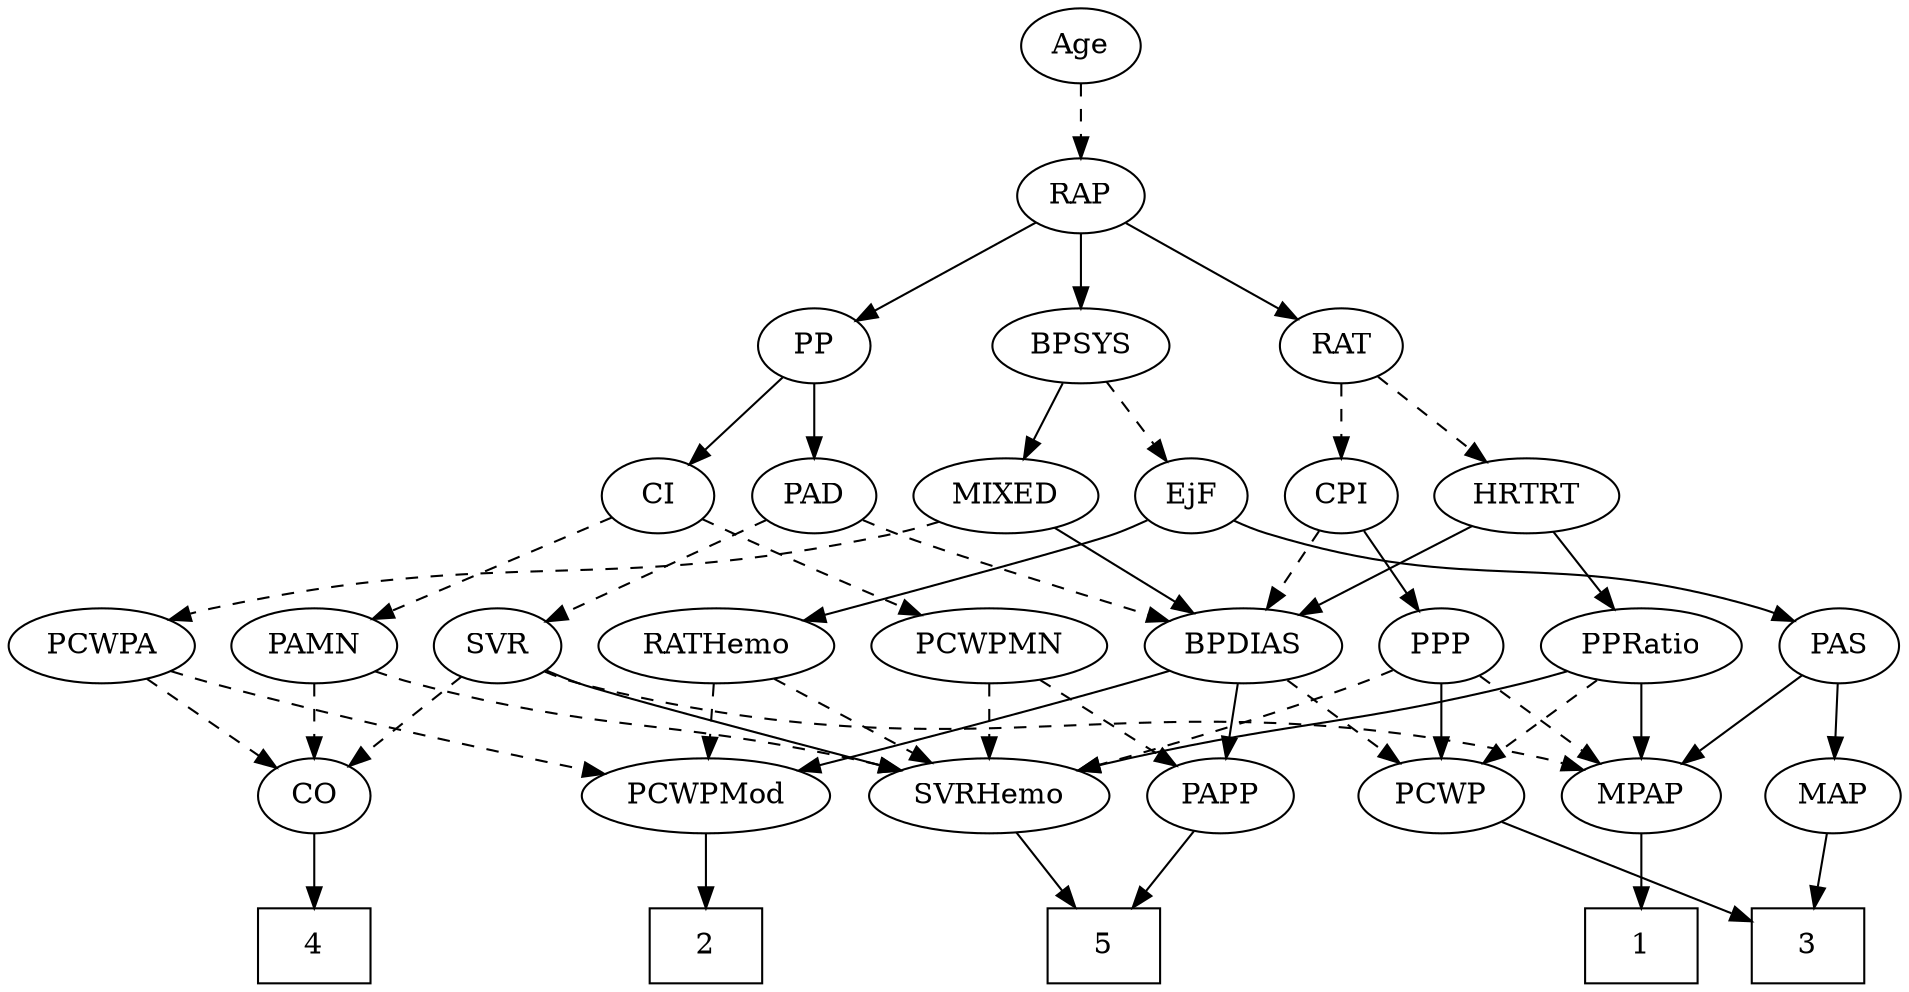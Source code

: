 strict digraph {
	graph [bb="0,0,828.14,468"];
	node [label="\N"];
	1	[height=0.5,
		pos="713.6,18",
		shape=box,
		width=0.75];
	2	[height=0.5,
		pos="311.6,18",
		shape=box,
		width=0.75];
	3	[height=0.5,
		pos="791.6,18",
		shape=box,
		width=0.75];
	4	[height=0.5,
		pos="137.6,18",
		shape=box,
		width=0.75];
	5	[height=0.5,
		pos="481.6,18",
		shape=box,
		width=0.75];
	Age	[height=0.5,
		pos="464.6,450",
		width=0.75];
	RAP	[height=0.5,
		pos="464.6,378",
		width=0.77632];
	Age -> RAP	[pos="e,464.6,396.1 464.6,431.7 464.6,423.98 464.6,414.71 464.6,406.11",
		style=dashed];
	EjF	[height=0.5,
		pos="512.6,234",
		width=0.75];
	PAS	[height=0.5,
		pos="798.6,162",
		width=0.75];
	EjF -> PAS	[pos="e,778.05,173.89 533.15,222.11 538.1,219.82 543.45,217.61 548.6,216 640.62,187.14 670.57,208.86 762.6,180 764.53,179.39 766.48,178.71 \
768.44,177.96",
		style=solid];
	RATHemo	[height=0.5,
		pos="314.6,162",
		width=1.3721];
	EjF -> RATHemo	[pos="e,352.06,173.8 491.47,222.49 486.63,220.23 481.48,217.94 476.6,216 438.6,200.88 394.41,186.64 361.79,176.73",
		style=solid];
	BPSYS	[height=0.5,
		pos="464.6,306",
		width=1.0471];
	RAP -> BPSYS	[pos="e,464.6,324.1 464.6,359.7 464.6,351.98 464.6,342.71 464.6,334.11",
		style=solid];
	RAT	[height=0.5,
		pos="584.6,306",
		width=0.75827];
	RAP -> RAT	[pos="e,564.84,318.52 484.68,365.28 504.18,353.91 533.97,336.53 555.96,323.71",
		style=solid];
	PP	[height=0.5,
		pos="340.6,306",
		width=0.75];
	RAP -> PP	[pos="e,360.69,318.34 444.12,365.44 423.81,353.97 392.49,336.29 369.61,323.38",
		style=solid];
	MIXED	[height=0.5,
		pos="427.6,234",
		width=1.1193];
	PCWPA	[height=0.5,
		pos="41.596,162",
		width=1.1555];
	MIXED -> PCWPA	[pos="e,72.335,174.33 398.09,221.65 391.73,219.52 385,217.5 378.6,216 253.84,186.85 217.52,208.39 92.596,180 89.171,179.22 85.65,178.3 \
82.136,177.31",
		style=dashed];
	BPDIAS	[height=0.5,
		pos="541.6,162",
		width=1.1735];
	MIXED -> BPDIAS	[pos="e,518.45,177.21 450.39,219 467.44,208.53 490.98,194.08 509.87,182.48",
		style=solid];
	MPAP	[height=0.5,
		pos="713.6,90",
		width=0.97491];
	MPAP -> 1	[pos="e,713.6,36.104 713.6,71.697 713.6,63.983 713.6,54.712 713.6,46.112",
		style=solid];
	BPSYS -> EjF	[pos="e,501.85,250.67 475.73,288.76 481.75,279.98 489.31,268.96 496.01,259.19",
		style=dashed];
	BPSYS -> MIXED	[pos="e,436.56,251.96 455.83,288.41 451.51,280.25 446.21,270.22 441.37,261.07",
		style=solid];
	PAD	[height=0.5,
		pos="340.6,234",
		width=0.79437];
	SVR	[height=0.5,
		pos="219.6,162",
		width=0.77632];
	PAD -> SVR	[pos="e,239.92,174.75 320.34,221.28 300.71,209.93 270.73,192.58 248.58,179.77",
		style=dashed];
	PAD -> BPDIAS	[pos="e,509.51,173.75 362.93,222.52 368.03,220.26 373.47,217.96 378.6,216 427.42,197.3 440.91,196.27 490.6,180 493.66,179 496.82,177.96 \
500,176.91",
		style=dashed];
	CO	[height=0.5,
		pos="137.6,90",
		width=0.75];
	CO -> 4	[pos="e,137.6,36.104 137.6,71.697 137.6,63.983 137.6,54.712 137.6,46.112",
		style=solid];
	PAS -> MPAP	[pos="e,731.4,105.66 782.21,147.5 770.03,137.47 753.18,123.6 739.23,112.11",
		style=solid];
	MAP	[height=0.5,
		pos="797.6,90",
		width=0.84854];
	PAS -> MAP	[pos="e,797.84,108.1 798.35,143.7 798.24,135.98 798.11,126.71 797.98,118.11",
		style=solid];
	PAMN	[height=0.5,
		pos="137.6,162",
		width=1.011];
	PAMN -> CO	[pos="e,137.6,108.1 137.6,143.7 137.6,135.98 137.6,126.71 137.6,118.11",
		style=dashed];
	SVRHemo	[height=0.5,
		pos="431.6,90",
		width=1.3902];
	PAMN -> SVRHemo	[pos="e,394.6,102.23 164.95,149.8 170.72,147.69 176.81,145.63 182.6,144 265.33,120.73 288.99,127.92 372.6,108 376.62,107.04 380.78,105.98 \
384.94,104.88",
		style=dashed];
	PCWPMod	[height=0.5,
		pos="311.6,90",
		width=1.4443];
	RATHemo -> PCWPMod	[pos="e,312.33,108.1 313.85,143.7 313.52,135.98 313.13,126.71 312.76,118.11",
		style=dashed];
	RATHemo -> SVRHemo	[pos="e,406.7,105.9 339.12,146.33 356.17,136.13 379.1,122.41 397.87,111.18",
		style=dashed];
	CPI	[height=0.5,
		pos="584.6,234",
		width=0.75];
	CPI -> BPDIAS	[pos="e,551.91,179.8 574.84,217.12 569.66,208.68 563.16,198.1 557.29,188.55",
		style=dashed];
	PPP	[height=0.5,
		pos="628.6,162",
		width=0.75];
	CPI -> PPP	[pos="e,618.65,178.82 594.58,217.12 600.09,208.34 607.06,197.26 613.25,187.42",
		style=solid];
	RAT -> CPI	[pos="e,584.6,252.1 584.6,287.7 584.6,279.98 584.6,270.71 584.6,262.11",
		style=dashed];
	HRTRT	[height=0.5,
		pos="669.6,234",
		width=1.1013];
	RAT -> HRTRT	[pos="e,651.19,250.16 600.99,291.5 613,281.61 629.57,267.96 643.41,256.56",
		style=dashed];
	SVR -> MPAP	[pos="e,687.92,102.31 240.65,149.82 245.75,147.54 251.27,145.41 256.6,144 434.71,96.843 490.11,149.61 669.6,108 672.44,107.34 675.34,106.54 \
678.23,105.64",
		style=dashed];
	SVR -> CO	[pos="e,153.48,104.56 203.4,147.17 191.41,136.94 174.9,122.85 161.42,111.34",
		style=dashed];
	SVR -> SVRHemo	[pos="e,394.02,102.08 241.3,150.43 246.27,148.18 251.57,145.9 256.6,144 268.72,139.4 336.65,119.09 384.21,104.99",
		style=solid];
	PCWPMod -> 2	[pos="e,311.6,36.104 311.6,71.697 311.6,63.983 311.6,54.712 311.6,46.112",
		style=solid];
	PCWPA -> CO	[pos="e,119.85,103.94 61.955,146.15 76.444,135.59 96.031,121.31 111.64,109.92",
		style=dashed];
	PCWPA -> PCWPMod	[pos="e,268.51,100.3 73.025,150.06 79.468,147.95 86.227,145.83 92.596,144 148.76,127.88 213.94,112.52 258.49,102.53",
		style=dashed];
	PCWPMN	[height=0.5,
		pos="431.6,162",
		width=1.3902];
	PCWPMN -> SVRHemo	[pos="e,431.6,108.1 431.6,143.7 431.6,135.98 431.6,126.71 431.6,118.11",
		style=dashed];
	PAPP	[height=0.5,
		pos="531.6,90",
		width=0.88464];
	PCWPMN -> PAPP	[pos="e,512.17,104.6 453.79,145.46 468.55,135.13 488.05,121.48 503.83,110.43",
		style=dashed];
	SVRHemo -> 5	[pos="e,469.13,36.447 443.45,72.411 449.37,64.115 456.67,53.891 463.3,44.615",
		style=solid];
	BPDIAS -> PCWPMod	[pos="e,350.47,102.1 509.55,150.13 503.28,148.06 496.74,145.93 490.6,144 446.65,130.17 396.33,115.36 360.25,104.92",
		style=solid];
	PCWP	[height=0.5,
		pos="625.6,90",
		width=0.97491];
	BPDIAS -> PCWP	[pos="e,607.87,105.77 560.24,145.46 571.9,135.75 587.07,123.1 599.87,112.44",
		style=dashed];
	BPDIAS -> PAPP	[pos="e,534.04,108.1 539.12,143.7 538.02,135.98 536.7,126.71 535.47,118.11",
		style=solid];
	MAP -> 3	[pos="e,793.06,36.104 796.11,71.697 795.45,63.983 794.66,54.712 793.92,46.112",
		style=solid];
	PP -> PAD	[pos="e,340.6,252.1 340.6,287.7 340.6,279.98 340.6,270.71 340.6,262.11",
		style=solid];
	CI	[height=0.5,
		pos="266.6,234",
		width=0.75];
	PP -> CI	[pos="e,281.55,249.14 325.62,290.83 315.09,280.87 300.81,267.37 288.94,256.14",
		style=solid];
	PPP -> MPAP	[pos="e,695.79,105.66 644.99,147.5 657.16,137.47 674.01,123.6 687.97,112.11",
		style=dashed];
	PPP -> SVRHemo	[pos="e,469.15,101.93 607.47,150.49 602.63,148.24 597.48,145.95 592.6,144 554.95,128.98 511.2,114.78 478.82,104.86",
		style=dashed];
	PPP -> PCWP	[pos="e,626.33,108.1 627.85,143.7 627.52,135.98 627.13,126.71 626.76,118.11",
		style=solid];
	PPRatio	[height=0.5,
		pos="713.6,162",
		width=1.1013];
	PPRatio -> MPAP	[pos="e,713.6,108.1 713.6,143.7 713.6,135.98 713.6,126.71 713.6,118.11",
		style=solid];
	PPRatio -> SVRHemo	[pos="e,468.62,102.14 683.73,149.95 677.46,147.82 670.85,145.72 664.6,144 588.46,123.01 567.26,126.95 490.6,108 486.58,107.01 482.43,105.93 \
478.27,104.8",
		style=solid];
	PPRatio -> PCWP	[pos="e,643.75,105.44 694.5,145.81 682.03,135.89 665.57,122.8 651.87,111.9",
		style=dashed];
	PCWP -> 3	[pos="e,764.59,30.388 651.9,77.908 679.82,66.135 724.14,47.447 755.35,34.283",
		style=solid];
	CI -> PAMN	[pos="e,161.45,175.94 246.16,221.91 225.84,210.88 194.34,193.79 170.49,180.85",
		style=dashed];
	CI -> PCWPMN	[pos="e,399.06,175.83 287.83,222.75 292.66,220.48 297.79,218.12 302.6,216 331.47,203.26 364.39,189.75 389.74,179.56",
		style=dashed];
	PAPP -> 5	[pos="e,493.95,36.292 520.25,73.116 514.25,64.716 506.74,54.196 499.93,44.671",
		style=solid];
	HRTRT -> BPDIAS	[pos="e,566.76,176.76 645.22,219.67 625.54,208.91 597.63,193.64 575.73,181.67",
		style=solid];
	HRTRT -> PPRatio	[pos="e,703.24,179.47 680.02,216.41 685.34,207.95 691.91,197.49 697.83,188.08",
		style=solid];
}
